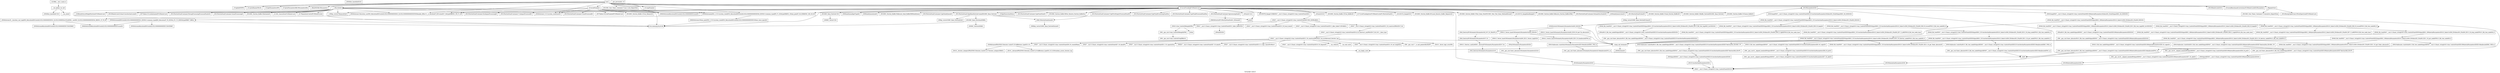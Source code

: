 digraph "Call graph: main.ll" {
	label="Call graph: main.ll";

	Node0x55dc694f2020 [shape=record,label="{__cxx_global_var_init}"];
	Node0x55dc694f2020 -> Node0x55dc694aca50;
	Node0x55dc694f2020 -> Node0x55dc6949de00;
	Node0x55dc694aca50 [shape=record,label="{_ZNSt8ios_base4InitC1Ev}"];
	Node0x55dc694d9200 [shape=record,label="{_ZNSt8ios_base4InitD1Ev}"];
	Node0x55dc6949de00 [shape=record,label="{__cxa_atexit}"];
	Node0x55dc694dbf60 [shape=record,label="{main}"];
	Node0x55dc694dbf60 -> Node0x55dc6949da10;
	Node0x55dc694dbf60 -> Node0x55dc69478820;
	Node0x55dc694dbf60 -> Node0x55dc694f5eb0;
	Node0x55dc694dbf60 -> Node0x55dc6945b480;
	Node0x55dc694dbf60 -> Node0x55dc6945c550;
	Node0x55dc694dbf60 -> Node0x55dc6945c700;
	Node0x55dc694dbf60 -> Node0x55dc6945dc60;
	Node0x55dc694dbf60 -> Node0x55dc6945c100;
	Node0x55dc694dbf60 -> Node0x55dc6945c180;
	Node0x55dc694dbf60 -> Node0x55dc6945f070;
	Node0x55dc694dbf60 -> Node0x55dc6945f930;
	Node0x55dc694dbf60 -> Node0x55dc6945f160;
	Node0x55dc694dbf60 -> Node0x55dc6945f530;
	Node0x55dc694dbf60 -> Node0x55dc6945d9f0;
	Node0x55dc694dbf60 -> Node0x55dc6945efd0;
	Node0x55dc694dbf60 -> Node0x55dc6945b620;
	Node0x55dc694dbf60 -> Node0x55dc6945f1d0;
	Node0x55dc694dbf60 -> Node0x55dc6945b040;
	Node0x55dc694dbf60 -> Node0x55dc6945b530;
	Node0x55dc694dbf60 -> Node0x55dc6945c630;
	Node0x55dc6949da10 [shape=record,label="{_Z7mpiInitPiPPPc}"];
	Node0x55dc69478820 [shape=record,label="{_Z11printBannerPKcS0_}"];
	Node0x55dc694f5eb0 [shape=record,label="{_Z13getParametersiPPc}"];
	Node0x55dc6945b480 [shape=record,label="{_Z15printParametersRK10ParametersRSo}"];
	Node0x55dc69459df0 [shape=record,label="{__gxx_personality_v0}"];
	Node0x55dc6945c550 [shape=record,label="{_Z6initMCRK10Parameters}"];
	Node0x55dc6945c700 [shape=record,label="{_ZNSt6chrono3_V212system_clock3nowEv}"];
	Node0x55dc6945dc60 [shape=record,label="{llvm.memcpy.p0.p0.i64}"];
	Node0x55dc6945c100 [shape=record,label="{_Z9cycleInitb}"];
	Node0x55dc6945c100 -> Node0x55dc6945c700;
	Node0x55dc6945c100 -> Node0x55dc6945dc60;
	Node0x55dc6945c100 -> Node0x55dc6945dbe0;
	Node0x55dc6945c100 -> Node0x55dc6945a780;
	Node0x55dc6945c100 -> Node0x55dc6945c5c0;
	Node0x55dc6945c100 -> Node0x55dc694b1ca0;
	Node0x55dc6945c100 -> Node0x55dc694b1be0;
	Node0x55dc6945c100 -> Node0x55dc694aa760;
	Node0x55dc6945c100 -> Node0x55dc69491020;
	Node0x55dc6945c100 -> Node0x55dc69488140;
	Node0x55dc6945c100 -> Node0x55dc6941a2d0;
	Node0x55dc6945c100 -> Node0x55dc6945f7b0;
	Node0x55dc6945c100 -> Node0x55dc694589d0;
	Node0x55dc6945c100 -> Node0x55dc6945f1d0;
	Node0x55dc6945c100 -> Node0x55dc6945b620;
	Node0x55dc6945c100 -> Node0x55dc6945efd0;
	Node0x55dc6945c180 [shape=record,label="{_Z13cycleTrackingP10MonteCarlo}"];
	Node0x55dc6945c180 -> Node0x55dc6945c700;
	Node0x55dc6945c180 -> Node0x55dc6945dc60;
	Node0x55dc6945c180 -> Node0x55dc6945fac0;
	Node0x55dc6945c180 -> Node0x55dc69512df0;
	Node0x55dc6945c180 -> Node0x55dc694685a0;
	Node0x55dc6945c180 -> Node0x55dc69468f40;
	Node0x55dc6945c180 -> Node0x55dc6945f1d0;
	Node0x55dc6945c180 -> Node0x55dc6945b620;
	Node0x55dc6945c180 -> Node0x55dc6946b020;
	Node0x55dc6945c180 -> Node0x55dc6946b4e0;
	Node0x55dc6945c180 -> Node0x55dc6946cee0;
	Node0x55dc6945c180 -> Node0x55dc6946e7a0;
	Node0x55dc6945c180 -> Node0x55dc6946ed80;
	Node0x55dc6945c180 -> Node0x55dc69470440;
	Node0x55dc6945c180 -> Node0x55dc69473180;
	Node0x55dc6945c180 -> Node0x55dc69473fe0;
	Node0x55dc6945c180 -> Node0x55dc694744b0;
	Node0x55dc6945c180 -> Node0x55dc6945efd0;
	Node0x55dc6945c180 -> Node0x55dc69486270;
	Node0x55dc6945c180 -> Node0x55dc69475920;
	Node0x55dc6945c180 -> Node0x55dc69477640;
	Node0x55dc6945c180 -> Node0x55dc69482bf0;
	Node0x55dc6945c180 -> Node0x55dc69477fc0;
	Node0x55dc6945c180 -> Node0x55dc69474440;
	Node0x55dc6945c180 -> Node0x55dc69480120;
	Node0x55dc6945c180 -> Node0x55dc694b1ca0;
	Node0x55dc6945c180 -> Node0x55dc694b1be0;
	Node0x55dc6945c180 -> Node0x55dc6947fc50;
	Node0x55dc6945c180 -> Node0x55dc6947e610;
	Node0x55dc6945c180 -> Node0x55dc6947e280;
	Node0x55dc6945c180 -> Node0x55dc6947dc30;
	Node0x55dc6945c180 -> Node0x55dc6947cf50;
	Node0x55dc6945c180 -> Node0x55dc6947c210;
	Node0x55dc6945c180 -> Node0x55dc6947bfa0;
	Node0x55dc6945c180 -> Node0x55dc6947b920;
	Node0x55dc6945c180 -> Node0x55dc6947a960;
	Node0x55dc6945c180 -> Node0x55dc69479570;
	Node0x55dc6945c180 -> Node0x55dc69478f90;
	Node0x55dc6945c180 -> Node0x55dc69478da0;
	Node0x55dc6945c180 -> Node0x55dc69478410;
	Node0x55dc6945c630 [shape=record,label="{_Z8gameOverv}"];
	Node0x55dc6945c630 -> Node0x55dc6948f1c0;
	Node0x55dc6945c630 -> Node0x55dc69490c90;
	Node0x55dc6945b530 [shape=record,label="{_Z25coralBenchmarkCorrectnessP10MonteCarloR10Parameters}"];
	Node0x55dc6945b040 [shape=record,label="{_ZN10MonteCarloD1Ev}"];
	Node0x55dc6945d9f0 [shape=record,label="{_ZdlPv}"];
	Node0x55dc6945f530 [shape=record,label="{_Z11mpiFinalizev}"];
	Node0x55dc6945f160 [shape=record,label="{_ZN10ParametersD2Ev}"];
	Node0x55dc6945f160 -> Node0x55dc694baa50;
	Node0x55dc6945f160 -> Node0x55dc69494630;
	Node0x55dc6945f160 -> Node0x55dc69494940;
	Node0x55dc6945f160 -> Node0x55dc69494f10;
	Node0x55dc6948f1c0 [shape=record,label="{_ZN23MC_Fast_Timer_Container17Cumulative_ReportEiiim}"];
	Node0x55dc694baa50 [shape=record,label="{_ZNSt3mapINSt7__cxx1112basic_stringIcSt11char_traitsIcESaIcEEE22CrossSectionParametersSt4lessIS5_ESaISt4pairIKS5_S6_EEED2Ev}"];
	Node0x55dc694baa50 -> Node0x55dc69522680;
	Node0x55dc69490c90 [shape=record,label="{_ZN14EnergySpectrum13PrintSpectrumEP10MonteCarlo}"];
	Node0x55dc6945dbe0 [shape=record,label="{_ZN10MonteCarlo22clearCrossSectionCacheEv}"];
	Node0x55dc6945a780 [shape=record,label="{_ZN7Tallies15CycleInitializeEP10MonteCarlo}"];
	Node0x55dc6945c5c0 [shape=record,label="{_ZN22ParticleVaultContainer29swapProcessingProcessedVaultsEv}"];
	Node0x55dc694b1ca0 [shape=record,label="{_ZN22ParticleVaultContainer17collapseProcessedEv}"];
	Node0x55dc694b1be0 [shape=record,label="{_ZN22ParticleVaultContainer18collapseProcessingEv}"];
	Node0x55dc6945f070 [shape=record,label="{_Z13cycleFinalizev}"];
	Node0x55dc6945f070 -> Node0x55dc6945c700;
	Node0x55dc6945f070 -> Node0x55dc6945dc60;
	Node0x55dc6945f070 -> Node0x55dc69487b00;
	Node0x55dc6945f070 -> Node0x55dc69491020;
	Node0x55dc6945f070 -> Node0x55dc694885d0;
	Node0x55dc6945f070 -> Node0x55dc6948a100;
	Node0x55dc6945f070 -> Node0x55dc6945f1d0;
	Node0x55dc6945f070 -> Node0x55dc6945b620;
	Node0x55dc6945f070 -> Node0x55dc6945efd0;
	Node0x55dc6945f930 [shape=record,label="{_ZN23MC_Fast_Timer_Container17Last_Cycle_ReportEiiii}"];
	Node0x55dc6945b620 [shape=record,label="{_ZNSt6chrono13duration_castINS_8durationIlSt5ratioILl1ELl1000000EEEElS2_ILl1ELl1000000000EEEENSt9enable_ifIXsr13__is_durationIT_EE5valueES7_E4typeERKNS1_IT0_T1_EE}"];
	Node0x55dc6945b620 -> Node0x55dc6948a1d0;
	Node0x55dc6945efd0 [shape=record,label="{_ZNSt6chronomiINS_3_V212system_clockENS_8durationIlSt5ratioILl1ELl1000000000EEEES6_EENSt11common_typeIJT0_T1_EE4typeERKNS_10time_pointIT_S8_EERKNSC_ISD_S9_EE}"];
	Node0x55dc6945efd0 -> Node0x55dc6948b5e0;
	Node0x55dc6945efd0 -> Node0x55dc6948bfa0;
	Node0x55dc6945f1d0 [shape=record,label="{_ZNKSt6chrono8durationIlSt5ratioILl1ELl1000000EEE5countEv}"];
	Node0x55dc69522120 [shape=record,label="{_ZN9qs_vectorI16MC_Base_ParticleE5clearEv}"];
	Node0x55dc6949e030 [shape=record,label="{_ZNSt7__cxx1112basic_stringIcSt11char_traitsIcESaIcEE13_M_local_dataEv}"];
	Node0x55dc6949e9c0 [shape=record,label="{_ZNSt7__cxx1112basic_stringIcSt11char_traitsIcESaIcEE12_Alloc_hiderC1EPcRKS3_}"];
	Node0x55dc694a0430 [shape=record,label="{_ZNSt7__cxx1112basic_stringIcSt11char_traitsIcESaIcEE12_M_constructIPKcEEvT_S8_}"];
	Node0x55dc694a0430 -> Node0x55dc69523590;
	Node0x55dc6949efc0 [shape=record,label="{_ZNSt11char_traitsIcE6lengthEPKc}"];
	Node0x55dc6949efc0 -> Node0x55dc69523640;
	Node0x55dc6949efc0 -> Node0x55dc695236f0;
	Node0x55dc694a0a40 [shape=record,label="{_ZNSt7__cxx1112basic_stringIcSt11char_traitsIcESaIcEE12_Alloc_hiderD2Ev}"];
	Node0x55dc694a0a40 -> Node0x55dc69523770;
	Node0x55dc69523590 [shape=record,label="{_ZNSt7__cxx1112basic_stringIcSt11char_traitsIcESaIcEE16_M_construct_auxIPKcEEvT_S8_St12__false_type}"];
	Node0x55dc69523590 -> Node0x55dc695237f0;
	Node0x55dc695237f0 [shape=record,label="{_ZNSt7__cxx1112basic_stringIcSt11char_traitsIcESaIcEE12_M_constructIPKcEEvT_S8_St20forward_iterator_tag}"];
	Node0x55dc695237f0 -> Node0x55dc695238a0;
	Node0x55dc695237f0 -> Node0x55dc69523950;
	Node0x55dc695237f0 -> Node0x55dc69523a30;
	Node0x55dc695237f0 -> Node0x55dc69523b60;
	Node0x55dc695237f0 -> Node0x55dc69523be0;
	Node0x55dc695237f0 -> Node0x55dc69523db0;
	Node0x55dc695237f0 -> Node0x55dc69523e30;
	Node0x55dc695237f0 -> Node0x55dc69523eb0;
	Node0x55dc695237f0 -> Node0x55dc695243d0;
	Node0x55dc695237f0 -> Node0x55dc69523f30;
	Node0x55dc695237f0 -> Node0x55dc69523fb0;
	Node0x55dc695237f0 -> Node0x55dc69524030;
	Node0x55dc695237f0 -> Node0x55dc695240b0;
	Node0x55dc695237f0 -> Node0x55dc69522990;
	Node0x55dc694aa760 [shape=record,label="{_ZN22ParticleVaultContainer14sizeProcessingEv}"];
	Node0x55dc69491020 [shape=record,label="{_ZN9qs_vectorI7BalanceEixEi}"];
	Node0x55dc69488140 [shape=record,label="{_ZN18MC_Particle_Buffer10InitializeEv}"];
	Node0x55dc6941a2d0 [shape=record,label="{_Z12MC_SourceNowP10MonteCarlo}"];
	Node0x55dc6945f7b0 [shape=record,label="{_Z17PopulationControlP10MonteCarlob}"];
	Node0x55dc694589d0 [shape=record,label="{_Z26RouletteLowWeightParticlesP10MonteCarlo}"];
	Node0x55dc6945fac0 [shape=record,label="{_Z18getExecutionPolicyi}"];
	Node0x55dc694685a0 [shape=record,label="{_ZN18MC_Particle_Buffer28Post_Receive_Particle_BufferEm}"];
	Node0x55dc69512df0 [shape=record,label="{_ZN22ParticleVaultContainer12getVaultSizeEv}"];
	Node0x55dc69468f40 [shape=record,label="{_ZN22ParticleVaultContainer14processingSizeEv}"];
	Node0x55dc69468f40 -> Node0x55dc69498f20;
	Node0x55dc6946b020 [shape=record,label="{_ZN22ParticleVaultContainer27getFirstEmptyProcessedVaultEv}"];
	Node0x55dc6946b4e0 [shape=record,label="{_ZN22ParticleVaultContainer22getTaskProcessingVaultEm}"];
	Node0x55dc6946cee0 [shape=record,label="{_ZN22ParticleVaultContainer21getTaskProcessedVaultEm}"];
	Node0x55dc6946e7a0 [shape=record,label="{_ZNK13ParticleVault4sizeEv}"];
	Node0x55dc6946e7a0 -> Node0x55dc6949bbf0;
	Node0x55dc6946ed80 [shape=record,label="{_ZNSaIcEC1Ev}"];
	Node0x55dc69470440 [shape=record,label="{_ZNSt7__cxx1112basic_stringIcSt11char_traitsIcESaIcEEC2IS3_EEPKcRKS3_}"];
	Node0x55dc69470440 -> Node0x55dc6949e030;
	Node0x55dc69470440 -> Node0x55dc6949e9c0;
	Node0x55dc69470440 -> Node0x55dc6949efc0;
	Node0x55dc69470440 -> Node0x55dc694a0430;
	Node0x55dc69470440 -> Node0x55dc694a0a40;
	Node0x55dc69473180 [shape=record,label="{_ZN10NVTX_RangeC2ERKNSt7__cxx1112basic_stringIcSt11char_traitsIcESaIcEEE}"];
	Node0x55dc69473fe0 [shape=record,label="{_ZNSt7__cxx1112basic_stringIcSt11char_traitsIcESaIcEED1Ev}"];
	Node0x55dc694744b0 [shape=record,label="{_ZNSaIcED1Ev}"];
	Node0x55dc69475920 [shape=record,label="{_Z17CycleTrackingGutsP10MonteCarloiP13ParticleVaultS2_}"];
	Node0x55dc69477fc0 [shape=record,label="{printf}"];
	Node0x55dc69477640 [shape=record,label="{_ZN10NVTX_RangeD2Ev}"];
	Node0x55dc69478410 [shape=record,label="{_ZN22ParticleVaultContainer12getSendQueueEv}"];
	Node0x55dc69478da0 [shape=record,label="{_ZN18MC_Particle_Buffer20Allocate_Send_BufferER9SendQueue}"];
	Node0x55dc69478f90 [shape=record,label="{_ZN9SendQueue4sizeEv}"];
	Node0x55dc69479570 [shape=record,label="{_ZN9SendQueue8getTupleEi}"];
	Node0x55dc6947a960 [shape=record,label="{_ZN16MC_Base_ParticleC2Ev}"];
	Node0x55dc6947a960 -> Node0x55dc694a4e30;
	Node0x55dc6947b920 [shape=record,label="{_ZN13ParticleVault19getBaseParticleCommER16MC_Base_Particlei}"];
	Node0x55dc6947b920 -> Node0x55dc6946e7a0;
	Node0x55dc6947b920 -> Node0x55dc694a6000;
	Node0x55dc6947b920 -> Node0x55dc694a6c60;
	Node0x55dc6947b920 -> Node0x55dc69477fc0;
	Node0x55dc6947bfa0 [shape=record,label="{_ZN18MC_Particle_Buffer13Choose_BufferEi}"];
	Node0x55dc6947c210 [shape=record,label="{_ZN18MC_Particle_Buffer15Buffer_ParticleER16MC_Base_Particlei}"];
	Node0x55dc6947cf50 [shape=record,label="{_ZN18MC_Particle_Buffer21Send_Particle_BuffersEv}"];
	Node0x55dc6947dc30 [shape=record,label="{_ZN13ParticleVault5clearEv}"];
	Node0x55dc6947dc30 -> Node0x55dc69522120;
	Node0x55dc6947e280 [shape=record,label="{_ZN9SendQueue5clearEv}"];
	Node0x55dc6947e610 [shape=record,label="{_ZN22ParticleVaultContainer16cleanExtraVaultsEv}"];
	Node0x55dc6947fc50 [shape=record,label="{_ZN18MC_Particle_Buffer24Receive_Particle_BuffersERm}"];
	Node0x55dc69480120 [shape=record,label="{_ZN10NVTX_Range8endRangeEv}"];
	Node0x55dc69474440 [shape=record,label="{_ZN18MC_Particle_Buffer13Test_Done_NewEN23MC_New_Test_Done_Method4EnumE}"];
	Node0x55dc69482bf0 [shape=record,label="{_ZN18MC_Particle_Buffer30Cancel_Receive_Buffer_RequestsEv}"];
	Node0x55dc69486270 [shape=record,label="{_ZN18MC_Particle_Buffer12Free_BuffersEv}"];
	Node0x55dc69487b00 [shape=record,label="{_ZN22ParticleVaultContainer13sizeProcessedEv}"];
	Node0x55dc694885d0 [shape=record,label="{_ZN7Tallies13CycleFinalizeEP10MonteCarlo}"];
	Node0x55dc6948a100 [shape=record,label="{_ZN18MC_Particle_Buffer11Free_MemoryEv}"];
	Node0x55dc6948a1d0 [shape=record,label="{_ZNSt6chrono20__duration_cast_implINS_8durationIlSt5ratioILl1ELl1000000EEEES2_ILl1ELl1000EElLb1ELb0EE6__castIlS2_ILl1ELl1000000000EEEES4_RKNS1_IT_T0_EE}"];
	Node0x55dc6948a1d0 -> Node0x55dc69522380;
	Node0x55dc6948a1d0 -> Node0x55dc69522430;
	Node0x55dc69522380 [shape=record,label="{_ZNKSt6chrono8durationIlSt5ratioILl1ELl1000000000EEE5countEv}"];
	Node0x55dc69522430 [shape=record,label="{_ZNSt6chrono8durationIlSt5ratioILl1ELl1000000EEEC2IlvEERKT_}"];
	Node0x55dc6948bfa0 [shape=record,label="{_ZNSt6chronomiIlSt5ratioILl1ELl1000000000EElS2_EENSt11common_typeIJNS_8durationIT_T0_EENS4_IT1_T2_EEEE4typeERKS7_RKSA_}"];
	Node0x55dc6948bfa0 -> Node0x55dc6945dc60;
	Node0x55dc6948bfa0 -> Node0x55dc69522380;
	Node0x55dc6948bfa0 -> Node0x55dc695224b0;
	Node0x55dc6948b5e0 [shape=record,label="{_ZNKSt6chrono10time_pointINS_3_V212system_clockENS_8durationIlSt5ratioILl1ELl1000000000EEEEE16time_since_epochEv}"];
	Node0x55dc6948b5e0 -> Node0x55dc6945dc60;
	Node0x55dc695224b0 [shape=record,label="{_ZNSt6chrono8durationIlSt5ratioILl1ELl1000000000EEEC2IlvEERKT_}"];
	Node0x55dc69494630 [shape=record,label="{_ZNSt3mapINSt7__cxx1112basic_stringIcSt11char_traitsIcESaIcEEE18MaterialParametersSt4lessIS5_ESaISt4pairIKS5_S6_EEED2Ev}"];
	Node0x55dc69494630 -> Node0x55dc69522730;
	Node0x55dc69494940 [shape=record,label="{_ZNSt6vectorI18GeometryParametersSaIS0_EED2Ev}"];
	Node0x55dc69494940 -> Node0x55dc695227e0;
	Node0x55dc69494940 -> Node0x55dc69522890;
	Node0x55dc69494940 -> Node0x55dc69522910;
	Node0x55dc69494940 -> Node0x55dc69522990;
	Node0x55dc69494f10 [shape=record,label="{_ZN20SimulationParametersD2Ev}"];
	Node0x55dc69494f10 -> Node0x55dc69473fe0;
	Node0x55dc69522680 [shape=record,label="{_ZNSt8_Rb_treeINSt7__cxx1112basic_stringIcSt11char_traitsIcESaIcEEESt4pairIKS5_22CrossSectionParametersESt10_Select1stIS9_ESt4lessIS5_ESaIS9_EED2Ev}"];
	Node0x55dc69522680 -> Node0x55dc69522ac0;
	Node0x55dc69522680 -> Node0x55dc69522b40;
	Node0x55dc69522680 -> Node0x55dc69522bc0;
	Node0x55dc69522680 -> Node0x55dc69522990;
	Node0x55dc69522b40 [shape=record,label="{_ZNSt8_Rb_treeINSt7__cxx1112basic_stringIcSt11char_traitsIcESaIcEEESt4pairIKS5_22CrossSectionParametersESt10_Select1stIS9_ESt4lessIS5_ESaIS9_EE8_M_eraseEPSt13_Rb_tree_nodeIS9_E}"];
	Node0x55dc69522b40 -> Node0x55dc69522cf0;
	Node0x55dc69522b40 -> Node0x55dc69522b40;
	Node0x55dc69522b40 -> Node0x55dc69522d70;
	Node0x55dc69522b40 -> Node0x55dc69524350;
	Node0x55dc69522ac0 [shape=record,label="{_ZNSt8_Rb_treeINSt7__cxx1112basic_stringIcSt11char_traitsIcESaIcEEESt4pairIKS5_22CrossSectionParametersESt10_Select1stIS9_ESt4lessIS5_ESaIS9_EE8_M_beginEv}"];
	Node0x55dc69522990 [shape=record,label="{__clang_call_terminate}"];
	Node0x55dc69522990 -> Node0x55dc695243d0;
	Node0x55dc69522990 -> Node0x55dc69524450;
	Node0x55dc695243d0 [shape=record,label="{__cxa_begin_catch}"];
	Node0x55dc69524450 [shape=record,label="{_ZSt9terminatev}"];
	Node0x55dc69522bc0 [shape=record,label="{_ZNSt8_Rb_treeINSt7__cxx1112basic_stringIcSt11char_traitsIcESaIcEEESt4pairIKS5_22CrossSectionParametersESt10_Select1stIS9_ESt4lessIS5_ESaIS9_EE13_Rb_tree_implISD_Lb1EED2Ev}"];
	Node0x55dc69522bc0 -> Node0x55dc69524500;
	Node0x55dc69522cf0 [shape=record,label="{_ZNSt8_Rb_treeINSt7__cxx1112basic_stringIcSt11char_traitsIcESaIcEEESt4pairIKS5_22CrossSectionParametersESt10_Select1stIS9_ESt4lessIS5_ESaIS9_EE8_S_rightEPSt18_Rb_tree_node_base}"];
	Node0x55dc69522d70 [shape=record,label="{_ZNSt8_Rb_treeINSt7__cxx1112basic_stringIcSt11char_traitsIcESaIcEEESt4pairIKS5_22CrossSectionParametersESt10_Select1stIS9_ESt4lessIS5_ESaIS9_EE7_S_leftEPSt18_Rb_tree_node_base}"];
	Node0x55dc69524350 [shape=record,label="{_ZNSt8_Rb_treeINSt7__cxx1112basic_stringIcSt11char_traitsIcESaIcEEESt4pairIKS5_22CrossSectionParametersESt10_Select1stIS9_ESt4lessIS5_ESaIS9_EE12_M_drop_nodeEPSt13_Rb_tree_nodeIS9_E}"];
	Node0x55dc69524350 -> Node0x55dc695245b0;
	Node0x55dc69524350 -> Node0x55dc694a7a90;
	Node0x55dc695245b0 [shape=record,label="{_ZNSt8_Rb_treeINSt7__cxx1112basic_stringIcSt11char_traitsIcESaIcEEESt4pairIKS5_22CrossSectionParametersESt10_Select1stIS9_ESt4lessIS5_ESaIS9_EE15_M_destroy_nodeEPSt13_Rb_tree_nodeIS9_E}"];
	Node0x55dc695245b0 -> Node0x55dc694a9040;
	Node0x55dc695245b0 -> Node0x55dc694a9620;
	Node0x55dc695245b0 -> Node0x55dc694aa6a0;
	Node0x55dc695245b0 -> Node0x55dc69522990;
	Node0x55dc694a9620 [shape=record,label="{_ZNSt13_Rb_tree_nodeISt4pairIKNSt7__cxx1112basic_stringIcSt11char_traitsIcESaIcEEE22CrossSectionParametersEE9_M_valptrEv}"];
	Node0x55dc694a9620 -> Node0x55dc694ad000;
	Node0x55dc694a7a90 [shape=record,label="{_ZNSt8_Rb_treeINSt7__cxx1112basic_stringIcSt11char_traitsIcESaIcEEESt4pairIKS5_22CrossSectionParametersESt10_Select1stIS9_ESt4lessIS5_ESaIS9_EE11_M_put_nodeEPSt13_Rb_tree_nodeIS9_E}"];
	Node0x55dc694a7a90 -> Node0x55dc694a9040;
	Node0x55dc694a7a90 -> Node0x55dc694aba60;
	Node0x55dc694a7a90 -> Node0x55dc69522990;
	Node0x55dc694aa6a0 [shape=record,label="{_ZNSt16allocator_traitsISaISt13_Rb_tree_nodeISt4pairIKNSt7__cxx1112basic_stringIcSt11char_traitsIcESaIcEEE22CrossSectionParametersEEEE7destroyISA_EEvRSC_PT_}"];
	Node0x55dc694aa6a0 -> Node0x55dc694ac270;
	Node0x55dc694a9040 [shape=record,label="{_ZNSt8_Rb_treeINSt7__cxx1112basic_stringIcSt11char_traitsIcESaIcEEESt4pairIKS5_22CrossSectionParametersESt10_Select1stIS9_ESt4lessIS5_ESaIS9_EE21_M_get_Node_allocatorEv}"];
	Node0x55dc694ac270 [shape=record,label="{_ZN9__gnu_cxx13new_allocatorISt13_Rb_tree_nodeISt4pairIKNSt7__cxx1112basic_stringIcSt11char_traitsIcESaIcEEE22CrossSectionParametersEEE7destroyISB_EEvPT_}"];
	Node0x55dc694ac270 -> Node0x55dc694b08e0;
	Node0x55dc694ad000 [shape=record,label="{_ZN9__gnu_cxx16__aligned_membufISt4pairIKNSt7__cxx1112basic_stringIcSt11char_traitsIcESaIcEEE22CrossSectionParametersEE6_M_ptrEv}"];
	Node0x55dc694ad000 -> Node0x55dc694b2b40;
	Node0x55dc694b08e0 [shape=record,label="{_ZNSt4pairIKNSt7__cxx1112basic_stringIcSt11char_traitsIcESaIcEEE22CrossSectionParametersED2Ev}"];
	Node0x55dc694b08e0 -> Node0x55dc694b2190;
	Node0x55dc694b08e0 -> Node0x55dc69473fe0;
	Node0x55dc694b2190 [shape=record,label="{_ZN22CrossSectionParametersD2Ev}"];
	Node0x55dc694b2190 -> Node0x55dc69473fe0;
	Node0x55dc694aba60 [shape=record,label="{_ZNSt16allocator_traitsISaISt13_Rb_tree_nodeISt4pairIKNSt7__cxx1112basic_stringIcSt11char_traitsIcESaIcEEE22CrossSectionParametersEEEE10deallocateERSC_PSB_m}"];
	Node0x55dc694aba60 -> Node0x55dc694b5a40;
	Node0x55dc694b2b40 [shape=record,label="{_ZN9__gnu_cxx16__aligned_membufISt4pairIKNSt7__cxx1112basic_stringIcSt11char_traitsIcESaIcEEE22CrossSectionParametersEE7_M_addrEv}"];
	Node0x55dc694b5a40 [shape=record,label="{_ZN9__gnu_cxx13new_allocatorISt13_Rb_tree_nodeISt4pairIKNSt7__cxx1112basic_stringIcSt11char_traitsIcESaIcEEE22CrossSectionParametersEEE10deallocateEPSC_m}"];
	Node0x55dc694b5a40 -> Node0x55dc6945d9f0;
	Node0x55dc69524500 [shape=record,label="{_ZNSaISt13_Rb_tree_nodeISt4pairIKNSt7__cxx1112basic_stringIcSt11char_traitsIcESaIcEEE22CrossSectionParametersEEED2Ev}"];
	Node0x55dc69524500 -> Node0x55dc694b7650;
	Node0x55dc694b7650 [shape=record,label="{_ZN9__gnu_cxx13new_allocatorISt13_Rb_tree_nodeISt4pairIKNSt7__cxx1112basic_stringIcSt11char_traitsIcESaIcEEE22CrossSectionParametersEEED2Ev}"];
	Node0x55dc69522730 [shape=record,label="{_ZNSt8_Rb_treeINSt7__cxx1112basic_stringIcSt11char_traitsIcESaIcEEESt4pairIKS5_18MaterialParametersESt10_Select1stIS9_ESt4lessIS5_ESaIS9_EED2Ev}"];
	Node0x55dc69522730 -> Node0x55dc694b9050;
	Node0x55dc69522730 -> Node0x55dc694b9dc0;
	Node0x55dc69522730 -> Node0x55dc694ba520;
	Node0x55dc69522730 -> Node0x55dc69522990;
	Node0x55dc694b9dc0 [shape=record,label="{_ZNSt8_Rb_treeINSt7__cxx1112basic_stringIcSt11char_traitsIcESaIcEEESt4pairIKS5_18MaterialParametersESt10_Select1stIS9_ESt4lessIS5_ESaIS9_EE8_M_eraseEPSt13_Rb_tree_nodeIS9_E}"];
	Node0x55dc694b9dc0 -> Node0x55dc694c6720;
	Node0x55dc694b9dc0 -> Node0x55dc694b9dc0;
	Node0x55dc694b9dc0 -> Node0x55dc694bd950;
	Node0x55dc694b9dc0 -> Node0x55dc694c7b60;
	Node0x55dc694b9050 [shape=record,label="{_ZNSt8_Rb_treeINSt7__cxx1112basic_stringIcSt11char_traitsIcESaIcEEESt4pairIKS5_18MaterialParametersESt10_Select1stIS9_ESt4lessIS5_ESaIS9_EE8_M_beginEv}"];
	Node0x55dc694ba520 [shape=record,label="{_ZNSt8_Rb_treeINSt7__cxx1112basic_stringIcSt11char_traitsIcESaIcEEESt4pairIKS5_18MaterialParametersESt10_Select1stIS9_ESt4lessIS5_ESaIS9_EE13_Rb_tree_implISD_Lb1EED2Ev}"];
	Node0x55dc694ba520 -> Node0x55dc694be760;
	Node0x55dc694c6720 [shape=record,label="{_ZNSt8_Rb_treeINSt7__cxx1112basic_stringIcSt11char_traitsIcESaIcEEESt4pairIKS5_18MaterialParametersESt10_Select1stIS9_ESt4lessIS5_ESaIS9_EE8_S_rightEPSt18_Rb_tree_node_base}"];
	Node0x55dc694bd950 [shape=record,label="{_ZNSt8_Rb_treeINSt7__cxx1112basic_stringIcSt11char_traitsIcESaIcEEESt4pairIKS5_18MaterialParametersESt10_Select1stIS9_ESt4lessIS5_ESaIS9_EE7_S_leftEPSt18_Rb_tree_node_base}"];
	Node0x55dc694c7b60 [shape=record,label="{_ZNSt8_Rb_treeINSt7__cxx1112basic_stringIcSt11char_traitsIcESaIcEEESt4pairIKS5_18MaterialParametersESt10_Select1stIS9_ESt4lessIS5_ESaIS9_EE12_M_drop_nodeEPSt13_Rb_tree_nodeIS9_E}"];
	Node0x55dc694c7b60 -> Node0x55dc694bfd90;
	Node0x55dc694c7b60 -> Node0x55dc694c1030;
	Node0x55dc694bfd90 [shape=record,label="{_ZNSt8_Rb_treeINSt7__cxx1112basic_stringIcSt11char_traitsIcESaIcEEESt4pairIKS5_18MaterialParametersESt10_Select1stIS9_ESt4lessIS5_ESaIS9_EE15_M_destroy_nodeEPSt13_Rb_tree_nodeIS9_E}"];
	Node0x55dc694bfd90 -> Node0x55dc694c15f0;
	Node0x55dc694bfd90 -> Node0x55dc694c2150;
	Node0x55dc694bfd90 -> Node0x55dc6947cd90;
	Node0x55dc694bfd90 -> Node0x55dc69522990;
	Node0x55dc694c1030 [shape=record,label="{_ZNSt8_Rb_treeINSt7__cxx1112basic_stringIcSt11char_traitsIcESaIcEEESt4pairIKS5_18MaterialParametersESt10_Select1stIS9_ESt4lessIS5_ESaIS9_EE11_M_put_nodeEPSt13_Rb_tree_nodeIS9_E}"];
	Node0x55dc694c1030 -> Node0x55dc694c15f0;
	Node0x55dc694c1030 -> Node0x55dc694c34c0;
	Node0x55dc694c1030 -> Node0x55dc69522990;
	Node0x55dc6947cd90 [shape=record,label="{_ZNSt16allocator_traitsISaISt13_Rb_tree_nodeISt4pairIKNSt7__cxx1112basic_stringIcSt11char_traitsIcESaIcEEE18MaterialParametersEEEE7destroyISA_EEvRSC_PT_}"];
	Node0x55dc6947cd90 -> Node0x55dc694c3e80;
	Node0x55dc694c15f0 [shape=record,label="{_ZNSt8_Rb_treeINSt7__cxx1112basic_stringIcSt11char_traitsIcESaIcEEESt4pairIKS5_18MaterialParametersESt10_Select1stIS9_ESt4lessIS5_ESaIS9_EE21_M_get_Node_allocatorEv}"];
	Node0x55dc694c2150 [shape=record,label="{_ZNSt13_Rb_tree_nodeISt4pairIKNSt7__cxx1112basic_stringIcSt11char_traitsIcESaIcEEE18MaterialParametersEE9_M_valptrEv}"];
	Node0x55dc694c2150 -> Node0x55dc694c5170;
	Node0x55dc694c3e80 [shape=record,label="{_ZN9__gnu_cxx13new_allocatorISt13_Rb_tree_nodeISt4pairIKNSt7__cxx1112basic_stringIcSt11char_traitsIcESaIcEEE18MaterialParametersEEE7destroyISB_EEvPT_}"];
	Node0x55dc694c3e80 -> Node0x55dc694c5af0;
	Node0x55dc694c5170 [shape=record,label="{_ZN9__gnu_cxx16__aligned_membufISt4pairIKNSt7__cxx1112basic_stringIcSt11char_traitsIcESaIcEEE18MaterialParametersEE6_M_ptrEv}"];
	Node0x55dc694c5170 -> Node0x55dc694c8280;
	Node0x55dc694c5af0 [shape=record,label="{_ZNSt4pairIKNSt7__cxx1112basic_stringIcSt11char_traitsIcESaIcEEE18MaterialParametersED2Ev}"];
	Node0x55dc694c5af0 -> Node0x55dc694c6810;
	Node0x55dc694c5af0 -> Node0x55dc69473fe0;
	Node0x55dc694c6810 [shape=record,label="{_ZN18MaterialParametersD2Ev}"];
	Node0x55dc694c6810 -> Node0x55dc69473fe0;
	Node0x55dc694c34c0 [shape=record,label="{_ZNSt16allocator_traitsISaISt13_Rb_tree_nodeISt4pairIKNSt7__cxx1112basic_stringIcSt11char_traitsIcESaIcEEE18MaterialParametersEEEE10deallocateERSC_PSB_m}"];
	Node0x55dc694c34c0 -> Node0x55dc694c8730;
	Node0x55dc694c8280 [shape=record,label="{_ZN9__gnu_cxx16__aligned_membufISt4pairIKNSt7__cxx1112basic_stringIcSt11char_traitsIcESaIcEEE18MaterialParametersEE7_M_addrEv}"];
	Node0x55dc694c8730 [shape=record,label="{_ZN9__gnu_cxx13new_allocatorISt13_Rb_tree_nodeISt4pairIKNSt7__cxx1112basic_stringIcSt11char_traitsIcESaIcEEE18MaterialParametersEEE10deallocateEPSC_m}"];
	Node0x55dc694c8730 -> Node0x55dc6945d9f0;
	Node0x55dc694be760 [shape=record,label="{_ZNSaISt13_Rb_tree_nodeISt4pairIKNSt7__cxx1112basic_stringIcSt11char_traitsIcESaIcEEE18MaterialParametersEEED2Ev}"];
	Node0x55dc694be760 -> Node0x55dc694c94c0;
	Node0x55dc69522890 [shape=record,label="{_ZSt8_DestroyIP18GeometryParametersS0_EvT_S2_RSaIT0_E}"];
	Node0x55dc69522890 -> Node0x55dc694c9e40;
	Node0x55dc694c94c0 [shape=record,label="{_ZN9__gnu_cxx13new_allocatorISt13_Rb_tree_nodeISt4pairIKNSt7__cxx1112basic_stringIcSt11char_traitsIcESaIcEEE18MaterialParametersEEED2Ev}"];
	Node0x55dc695227e0 [shape=record,label="{_ZNSt12_Vector_baseI18GeometryParametersSaIS0_EE19_M_get_Tp_allocatorEv}"];
	Node0x55dc69522910 [shape=record,label="{_ZNSt12_Vector_baseI18GeometryParametersSaIS0_EED2Ev}"];
	Node0x55dc69522910 -> Node0x55dc694cbf70;
	Node0x55dc69522910 -> Node0x55dc694cd350;
	Node0x55dc69522910 -> Node0x55dc69522990;
	Node0x55dc694c9e40 [shape=record,label="{_ZSt8_DestroyIP18GeometryParametersEvT_S2_}"];
	Node0x55dc694c9e40 -> Node0x55dc69522ea0;
	Node0x55dc69522ea0 [shape=record,label="{_ZNSt12_Destroy_auxILb0EE9__destroyIP18GeometryParametersEEvT_S4_}"];
	Node0x55dc69522ea0 -> Node0x55dc69522f20;
	Node0x55dc69522f20 [shape=record,label="{_ZSt8_DestroyI18GeometryParametersEvPT_}"];
	Node0x55dc69522f20 -> Node0x55dc69522fd0;
	Node0x55dc69522fd0 [shape=record,label="{_ZN18GeometryParametersD2Ev}"];
	Node0x55dc69522fd0 -> Node0x55dc69473fe0;
	Node0x55dc694cbf70 [shape=record,label="{_ZNSt12_Vector_baseI18GeometryParametersSaIS0_EE13_M_deallocateEPS0_m}"];
	Node0x55dc694cbf70 -> Node0x55dc695230b0;
	Node0x55dc694cd350 [shape=record,label="{_ZNSt12_Vector_baseI18GeometryParametersSaIS0_EE12_Vector_implD2Ev}"];
	Node0x55dc694cd350 -> Node0x55dc69523160;
	Node0x55dc695230b0 [shape=record,label="{_ZNSt16allocator_traitsISaI18GeometryParametersEE10deallocateERS1_PS0_m}"];
	Node0x55dc695230b0 -> Node0x55dc69523210;
	Node0x55dc69523210 [shape=record,label="{_ZN9__gnu_cxx13new_allocatorI18GeometryParametersE10deallocateEPS1_m}"];
	Node0x55dc69523210 -> Node0x55dc6945d9f0;
	Node0x55dc69523160 [shape=record,label="{_ZNSaI18GeometryParametersED2Ev}"];
	Node0x55dc69523160 -> Node0x55dc695232f0;
	Node0x55dc695232f0 [shape=record,label="{_ZN9__gnu_cxx13new_allocatorI18GeometryParametersED2Ev}"];
	Node0x55dc69498f20 [shape=record,label="{_ZNKSt6vectorIP13ParticleVaultSaIS1_EE4sizeEv}"];
	Node0x55dc6949bbf0 [shape=record,label="{_ZNK9qs_vectorI16MC_Base_ParticleE4sizeEv}"];
	Node0x55dc694a4e30 [shape=record,label="{_ZN9MC_VectorC2Ev}"];
	Node0x55dc694a6000 [shape=record,label="{_ZN9qs_vectorI16MC_Base_ParticleEixEi}"];
	Node0x55dc694a6c60 [shape=record,label="{_ZN16MC_Base_ParticleaSERKS_}"];
	Node0x55dc694a6c60 -> Node0x55dc695233a0;
	Node0x55dc694a6c60 -> Node0x55dc6945dc60;
	Node0x55dc695233a0 [shape=record,label="{_ZN9MC_VectoraSERKS_}"];
	Node0x55dc695238a0 [shape=record,label="{_ZN9__gnu_cxx17__is_null_pointerIKcEEbPT_}"];
	Node0x55dc69523950 [shape=record,label="{_ZSt19__throw_logic_errorPKc}"];
	Node0x55dc69523a30 [shape=record,label="{_ZSt8distanceIPKcENSt15iterator_traitsIT_E15difference_typeES3_S3_}"];
	Node0x55dc69523a30 -> Node0x55dc69524130;
	Node0x55dc69523a30 -> Node0x55dc695241e0;
	Node0x55dc69523be0 [shape=record,label="{_ZNSt7__cxx1112basic_stringIcSt11char_traitsIcESaIcEE7_M_dataEPc}"];
	Node0x55dc69523b60 [shape=record,label="{_ZNSt7__cxx1112basic_stringIcSt11char_traitsIcESaIcEE9_M_createERmm}"];
	Node0x55dc69523db0 [shape=record,label="{_ZNSt7__cxx1112basic_stringIcSt11char_traitsIcESaIcEE11_M_capacityEm}"];
	Node0x55dc69523eb0 [shape=record,label="{_ZNSt7__cxx1112basic_stringIcSt11char_traitsIcESaIcEE13_S_copy_charsEPcPKcS7_}"];
	Node0x55dc69523e30 [shape=record,label="{_ZNKSt7__cxx1112basic_stringIcSt11char_traitsIcESaIcEE7_M_dataEv}"];
	Node0x55dc69523f30 [shape=record,label="{_ZNSt7__cxx1112basic_stringIcSt11char_traitsIcESaIcEE10_M_disposeEv}"];
	Node0x55dc69523fb0 [shape=record,label="{__cxa_rethrow}"];
	Node0x55dc69524030 [shape=record,label="{__cxa_end_catch}"];
	Node0x55dc695240b0 [shape=record,label="{_ZNSt7__cxx1112basic_stringIcSt11char_traitsIcESaIcEE13_M_set_lengthEm}"];
	Node0x55dc695241e0 [shape=record,label="{_ZSt10__distanceIPKcENSt15iterator_traitsIT_E15difference_typeES3_S3_St26random_access_iterator_tag}"];
	Node0x55dc69524130 [shape=record,label="{_ZSt19__iterator_categoryIPKcENSt15iterator_traitsIT_E17iterator_categoryERKS3_}"];
	Node0x55dc69523640 [shape=record,label="{_ZN9__gnu_cxx11char_traitsIcE6lengthEPKc}"];
	Node0x55dc69523640 -> Node0x55dc694cef30;
	Node0x55dc695236f0 [shape=record,label="{strlen}"];
	Node0x55dc694cef30 [shape=record,label="{_ZN9__gnu_cxx11char_traitsIcE2eqERKcS3_}"];
	Node0x55dc69523770 [shape=record,label="{_ZNSaIcED2Ev}"];
	Node0x55dc694dcff0 [shape=record,label="{_GLOBAL__sub_I_main.cc}"];
	Node0x55dc694dcff0 -> Node0x55dc694f2020;
}
